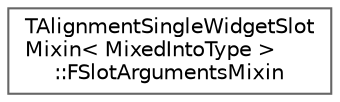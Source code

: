 digraph "Graphical Class Hierarchy"
{
 // INTERACTIVE_SVG=YES
 // LATEX_PDF_SIZE
  bgcolor="transparent";
  edge [fontname=Helvetica,fontsize=10,labelfontname=Helvetica,labelfontsize=10];
  node [fontname=Helvetica,fontsize=10,shape=box,height=0.2,width=0.4];
  rankdir="LR";
  Node0 [id="Node000000",label="TAlignmentSingleWidgetSlot\lMixin\< MixedIntoType \>\l::FSlotArgumentsMixin",height=0.2,width=0.4,color="grey40", fillcolor="white", style="filled",URL="$df/daa/structTAlignmentSingleWidgetSlotMixin_1_1FSlotArgumentsMixin.html",tooltip=" "];
}
